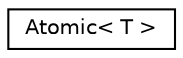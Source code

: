 digraph "Graphical Class Hierarchy"
{
  edge [fontname="Helvetica",fontsize="10",labelfontname="Helvetica",labelfontsize="10"];
  node [fontname="Helvetica",fontsize="10",shape=record];
  rankdir="LR";
  Node1 [label="Atomic\< T \>",height=0.2,width=0.4,color="black", fillcolor="white", style="filled",URL="$structAtomic.html"];
}
